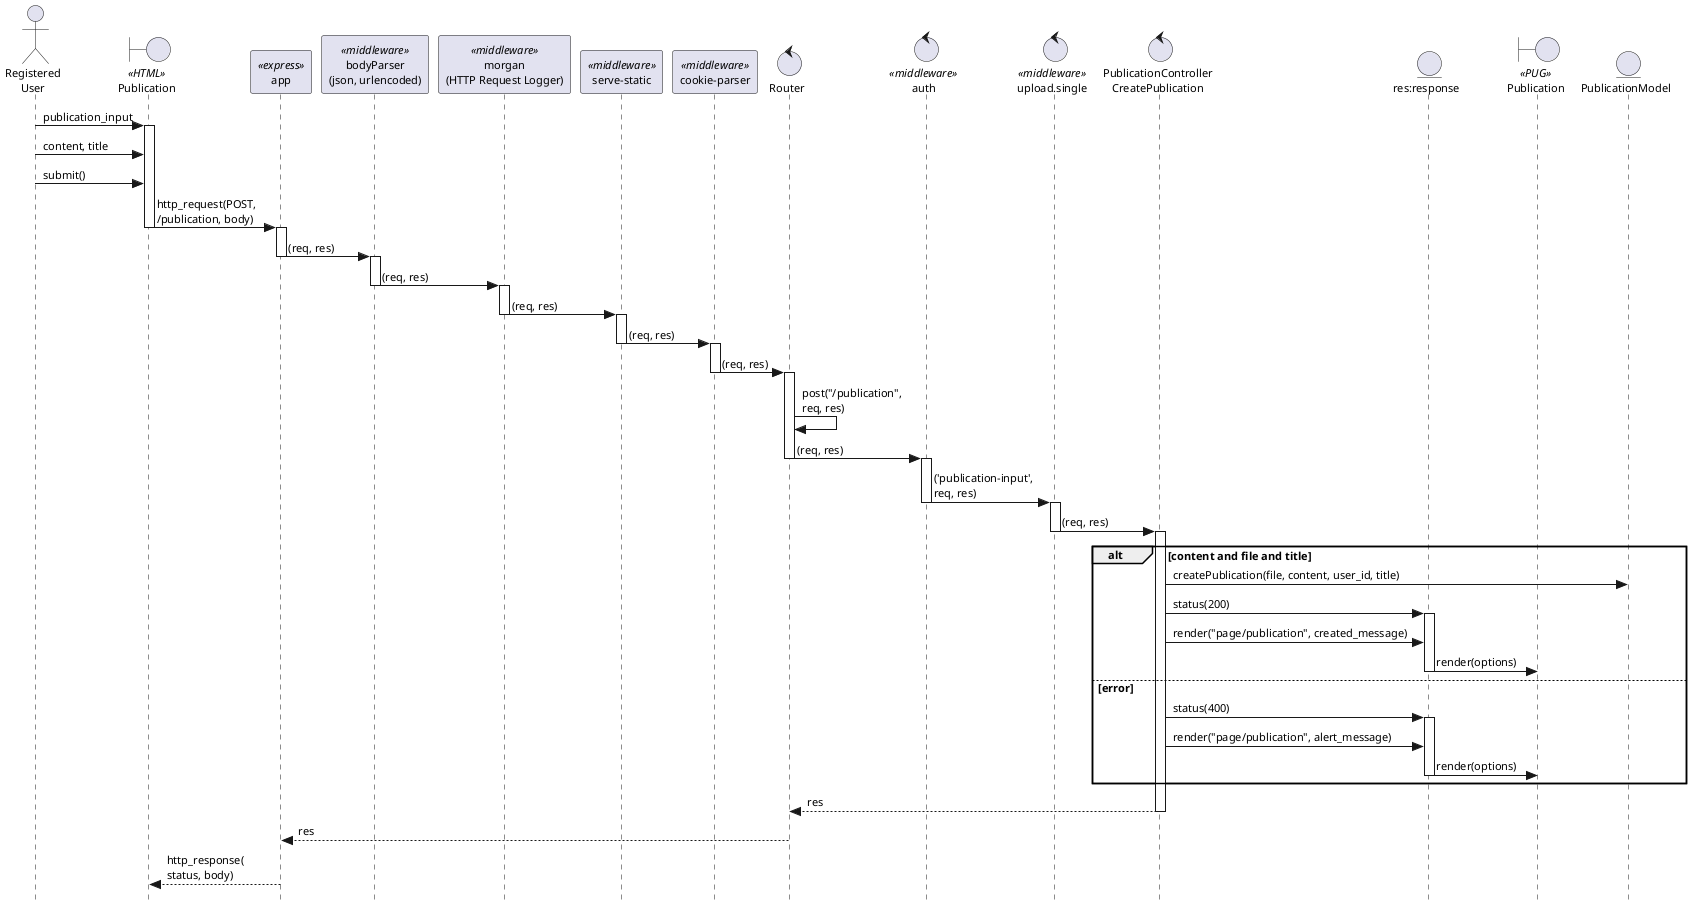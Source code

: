 @startuml
skinparam style strictuml
skinparam defaultFontSize 11
skinparam stereotypePosition top

actor "Registered\nUser" as UserReg

boundary "Publication" as PublicationHtml << HTML >>

participant app << express >>
participant "bodyParser\n(json, urlencoded)" as bodyParser << middleware >>
participant "morgan\n(HTTP Request Logger)" as morgan << middleware >>
participant "serve-static" as serveStatic << middleware >>
participant "cookie-parser" as cookieParser << middleware >>

control Router

control auth << middleware >>
control "upload.single" as uploadSingle << middleware >>

control "PublicationController\nCreatePublication" as CreatePublicationController

entity "res:response" as response
boundary "Publication" as PublicationDetailView << PUG >>
entity PublicationModel

UserReg -> PublicationHtml: publication_input
activate PublicationHtml
UserReg -> PublicationHtml: content, title
UserReg -> PublicationHtml: submit()
PublicationHtml -> app: http_request(POST, \n/publication, body)
deactivate PublicationHtml
activate app
app -> bodyParser: (req, res)
deactivate app
activate bodyParser
bodyParser -> morgan: (req, res)
deactivate bodyParser
activate morgan
morgan -> serveStatic: (req, res)
deactivate morgan
activate serveStatic
serveStatic -> cookieParser: (req, res)
deactivate serveStatic
activate cookieParser
cookieParser -> Router: (req, res)
deactivate cookieParser
activate Router
Router -> Router: post("/publication", \nreq, res)
Router -> auth: (req, res)
deactivate Router
activate auth
auth -> uploadSingle: ('publication-input',\nreq, res)
deactivate auth
activate uploadSingle
uploadSingle -> CreatePublicationController: (req, res)
deactivate uploadSingle
activate CreatePublicationController
alt content and file and title
    CreatePublicationController -> PublicationModel: createPublication(file, content, user_id, title)
    CreatePublicationController -> response: status(200)
    activate response
    CreatePublicationController -> response: render("page/publication", created_message)
    response -> PublicationDetailView: render(options)
    deactivate response
else error
    CreatePublicationController -> response: status(400)
    activate response
    CreatePublicationController -> response: render("page/publication", alert_message)
    response -> PublicationDetailView: render(options)
    deactivate response
end

CreatePublicationController --> Router: res
deactivate CreatePublicationController
Router --> app: res
app --> PublicationHtml: http_response(\nstatus, body)

@enduml